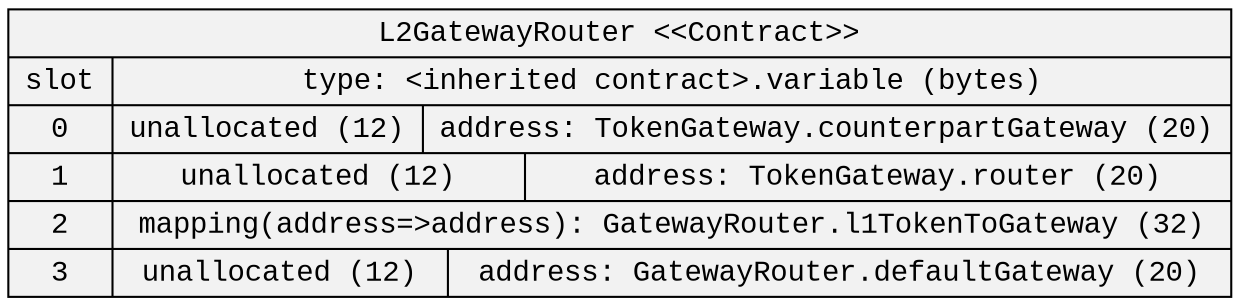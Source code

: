 
digraph StorageDiagram {
rankdir=LR
arrowhead=open
bgcolor="white"
edge [color="black"]
node [shape=record, style=filled, color="black", fillcolor="gray95", fontcolor="black", fontname="Courier New"]
1 [label="L2GatewayRouter \<\<Contract\>\>\n | {{ slot | 0 | 1 | 2 | 3} | { type: \<inherited contract\>.variable (bytes) | {  unallocated (12)  |  address: TokenGateway.counterpartGateway (20) } | {  unallocated (12)  |  address: TokenGateway.router (20) } | {  mapping\(address=\>address\): GatewayRouter.l1TokenToGateway (32) } | {  unallocated (12)  |  address: GatewayRouter.defaultGateway (20) }}}"]

}